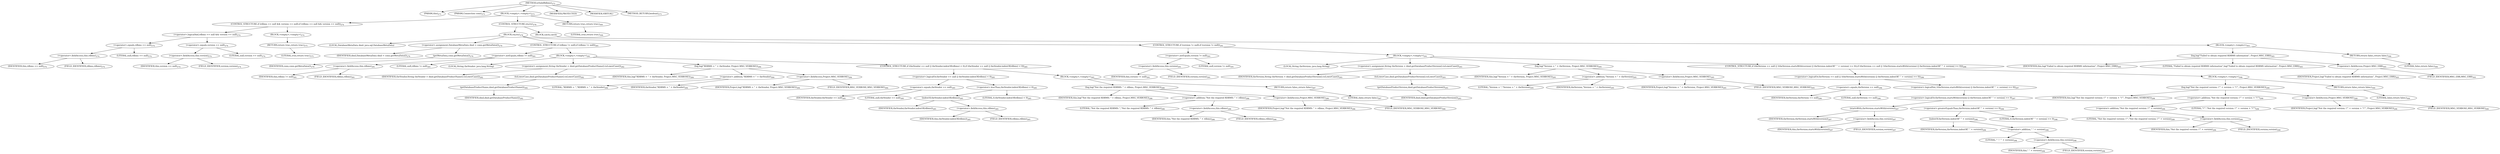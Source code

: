 digraph "isValidRdbms" {  
"221" [label = <(METHOD,isValidRdbms)<SUB>273</SUB>> ]
"27" [label = <(PARAM,this)<SUB>273</SUB>> ]
"222" [label = <(PARAM,Connection conn)<SUB>273</SUB>> ]
"223" [label = <(BLOCK,&lt;empty&gt;,&lt;empty&gt;)<SUB>273</SUB>> ]
"224" [label = <(CONTROL_STRUCTURE,if (rdbms == null &amp;&amp; version == null),if (rdbms == null &amp;&amp; version == null))<SUB>274</SUB>> ]
"225" [label = <(&lt;operator&gt;.logicalAnd,rdbms == null &amp;&amp; version == null)<SUB>274</SUB>> ]
"226" [label = <(&lt;operator&gt;.equals,rdbms == null)<SUB>274</SUB>> ]
"227" [label = <(&lt;operator&gt;.fieldAccess,this.rdbms)<SUB>274</SUB>> ]
"228" [label = <(IDENTIFIER,this,rdbms == null)<SUB>274</SUB>> ]
"229" [label = <(FIELD_IDENTIFIER,rdbms,rdbms)<SUB>274</SUB>> ]
"230" [label = <(LITERAL,null,rdbms == null)<SUB>274</SUB>> ]
"231" [label = <(&lt;operator&gt;.equals,version == null)<SUB>274</SUB>> ]
"232" [label = <(&lt;operator&gt;.fieldAccess,this.version)<SUB>274</SUB>> ]
"233" [label = <(IDENTIFIER,this,version == null)<SUB>274</SUB>> ]
"234" [label = <(FIELD_IDENTIFIER,version,version)<SUB>274</SUB>> ]
"235" [label = <(LITERAL,null,version == null)<SUB>274</SUB>> ]
"236" [label = <(BLOCK,&lt;empty&gt;,&lt;empty&gt;)<SUB>274</SUB>> ]
"237" [label = <(RETURN,return true;,return true;)<SUB>275</SUB>> ]
"238" [label = <(LITERAL,true,return true;)<SUB>275</SUB>> ]
"239" [label = <(CONTROL_STRUCTURE,try,try)<SUB>278</SUB>> ]
"240" [label = <(BLOCK,try,try)<SUB>278</SUB>> ]
"241" [label = <(LOCAL,DatabaseMetaData dmd: java.sql.DatabaseMetaData)> ]
"242" [label = <(&lt;operator&gt;.assignment,DatabaseMetaData dmd = conn.getMetaData())<SUB>279</SUB>> ]
"243" [label = <(IDENTIFIER,dmd,DatabaseMetaData dmd = conn.getMetaData())<SUB>279</SUB>> ]
"244" [label = <(getMetaData,conn.getMetaData())<SUB>279</SUB>> ]
"245" [label = <(IDENTIFIER,conn,conn.getMetaData())<SUB>279</SUB>> ]
"246" [label = <(CONTROL_STRUCTURE,if (rdbms != null),if (rdbms != null))<SUB>281</SUB>> ]
"247" [label = <(&lt;operator&gt;.notEquals,rdbms != null)<SUB>281</SUB>> ]
"248" [label = <(&lt;operator&gt;.fieldAccess,this.rdbms)<SUB>281</SUB>> ]
"249" [label = <(IDENTIFIER,this,rdbms != null)<SUB>281</SUB>> ]
"250" [label = <(FIELD_IDENTIFIER,rdbms,rdbms)<SUB>281</SUB>> ]
"251" [label = <(LITERAL,null,rdbms != null)<SUB>281</SUB>> ]
"252" [label = <(BLOCK,&lt;empty&gt;,&lt;empty&gt;)<SUB>281</SUB>> ]
"253" [label = <(LOCAL,String theVendor: java.lang.String)> ]
"254" [label = <(&lt;operator&gt;.assignment,String theVendor = dmd.getDatabaseProductName().toLowerCase())<SUB>282</SUB>> ]
"255" [label = <(IDENTIFIER,theVendor,String theVendor = dmd.getDatabaseProductName().toLowerCase())<SUB>282</SUB>> ]
"256" [label = <(toLowerCase,dmd.getDatabaseProductName().toLowerCase())<SUB>282</SUB>> ]
"257" [label = <(getDatabaseProductName,dmd.getDatabaseProductName())<SUB>282</SUB>> ]
"258" [label = <(IDENTIFIER,dmd,dmd.getDatabaseProductName())<SUB>282</SUB>> ]
"259" [label = <(log,log(&quot;RDBMS = &quot; + theVendor, Project.MSG_VERBOSE))<SUB>284</SUB>> ]
"26" [label = <(IDENTIFIER,this,log(&quot;RDBMS = &quot; + theVendor, Project.MSG_VERBOSE))<SUB>284</SUB>> ]
"260" [label = <(&lt;operator&gt;.addition,&quot;RDBMS = &quot; + theVendor)<SUB>284</SUB>> ]
"261" [label = <(LITERAL,&quot;RDBMS = &quot;,&quot;RDBMS = &quot; + theVendor)<SUB>284</SUB>> ]
"262" [label = <(IDENTIFIER,theVendor,&quot;RDBMS = &quot; + theVendor)<SUB>284</SUB>> ]
"263" [label = <(&lt;operator&gt;.fieldAccess,Project.MSG_VERBOSE)<SUB>284</SUB>> ]
"264" [label = <(IDENTIFIER,Project,log(&quot;RDBMS = &quot; + theVendor, Project.MSG_VERBOSE))<SUB>284</SUB>> ]
"265" [label = <(FIELD_IDENTIFIER,MSG_VERBOSE,MSG_VERBOSE)<SUB>284</SUB>> ]
"266" [label = <(CONTROL_STRUCTURE,if (theVendor == null || theVendor.indexOf(rdbms) &lt; 0),if (theVendor == null || theVendor.indexOf(rdbms) &lt; 0))<SUB>285</SUB>> ]
"267" [label = <(&lt;operator&gt;.logicalOr,theVendor == null || theVendor.indexOf(rdbms) &lt; 0)<SUB>285</SUB>> ]
"268" [label = <(&lt;operator&gt;.equals,theVendor == null)<SUB>285</SUB>> ]
"269" [label = <(IDENTIFIER,theVendor,theVendor == null)<SUB>285</SUB>> ]
"270" [label = <(LITERAL,null,theVendor == null)<SUB>285</SUB>> ]
"271" [label = <(&lt;operator&gt;.lessThan,theVendor.indexOf(rdbms) &lt; 0)<SUB>285</SUB>> ]
"272" [label = <(indexOf,theVendor.indexOf(rdbms))<SUB>285</SUB>> ]
"273" [label = <(IDENTIFIER,theVendor,theVendor.indexOf(rdbms))<SUB>285</SUB>> ]
"274" [label = <(&lt;operator&gt;.fieldAccess,this.rdbms)<SUB>285</SUB>> ]
"275" [label = <(IDENTIFIER,this,theVendor.indexOf(rdbms))<SUB>285</SUB>> ]
"276" [label = <(FIELD_IDENTIFIER,rdbms,rdbms)<SUB>285</SUB>> ]
"277" [label = <(LITERAL,0,theVendor.indexOf(rdbms) &lt; 0)<SUB>285</SUB>> ]
"278" [label = <(BLOCK,&lt;empty&gt;,&lt;empty&gt;)<SUB>285</SUB>> ]
"279" [label = <(log,log(&quot;Not the required RDBMS: &quot; + rdbms, Project.MSG_VERBOSE))<SUB>286</SUB>> ]
"28" [label = <(IDENTIFIER,this,log(&quot;Not the required RDBMS: &quot; + rdbms, Project.MSG_VERBOSE))<SUB>286</SUB>> ]
"280" [label = <(&lt;operator&gt;.addition,&quot;Not the required RDBMS: &quot; + rdbms)<SUB>286</SUB>> ]
"281" [label = <(LITERAL,&quot;Not the required RDBMS: &quot;,&quot;Not the required RDBMS: &quot; + rdbms)<SUB>286</SUB>> ]
"282" [label = <(&lt;operator&gt;.fieldAccess,this.rdbms)<SUB>286</SUB>> ]
"283" [label = <(IDENTIFIER,this,&quot;Not the required RDBMS: &quot; + rdbms)<SUB>286</SUB>> ]
"284" [label = <(FIELD_IDENTIFIER,rdbms,rdbms)<SUB>286</SUB>> ]
"285" [label = <(&lt;operator&gt;.fieldAccess,Project.MSG_VERBOSE)<SUB>286</SUB>> ]
"286" [label = <(IDENTIFIER,Project,log(&quot;Not the required RDBMS: &quot; + rdbms, Project.MSG_VERBOSE))<SUB>286</SUB>> ]
"287" [label = <(FIELD_IDENTIFIER,MSG_VERBOSE,MSG_VERBOSE)<SUB>286</SUB>> ]
"288" [label = <(RETURN,return false;,return false;)<SUB>287</SUB>> ]
"289" [label = <(LITERAL,false,return false;)<SUB>287</SUB>> ]
"290" [label = <(CONTROL_STRUCTURE,if (version != null),if (version != null))<SUB>291</SUB>> ]
"291" [label = <(&lt;operator&gt;.notEquals,version != null)<SUB>291</SUB>> ]
"292" [label = <(&lt;operator&gt;.fieldAccess,this.version)<SUB>291</SUB>> ]
"293" [label = <(IDENTIFIER,this,version != null)<SUB>291</SUB>> ]
"294" [label = <(FIELD_IDENTIFIER,version,version)<SUB>291</SUB>> ]
"295" [label = <(LITERAL,null,version != null)<SUB>291</SUB>> ]
"296" [label = <(BLOCK,&lt;empty&gt;,&lt;empty&gt;)<SUB>291</SUB>> ]
"297" [label = <(LOCAL,String theVersion: java.lang.String)> ]
"298" [label = <(&lt;operator&gt;.assignment,String theVersion = dmd.getDatabaseProductVersion().toLowerCase())<SUB>293</SUB>> ]
"299" [label = <(IDENTIFIER,theVersion,String theVersion = dmd.getDatabaseProductVersion().toLowerCase())<SUB>293</SUB>> ]
"300" [label = <(toLowerCase,dmd.getDatabaseProductVersion().toLowerCase())<SUB>293</SUB>> ]
"301" [label = <(getDatabaseProductVersion,dmd.getDatabaseProductVersion())<SUB>293</SUB>> ]
"302" [label = <(IDENTIFIER,dmd,dmd.getDatabaseProductVersion())<SUB>293</SUB>> ]
"303" [label = <(log,log(&quot;Version = &quot; + theVersion, Project.MSG_VERBOSE))<SUB>295</SUB>> ]
"29" [label = <(IDENTIFIER,this,log(&quot;Version = &quot; + theVersion, Project.MSG_VERBOSE))<SUB>295</SUB>> ]
"304" [label = <(&lt;operator&gt;.addition,&quot;Version = &quot; + theVersion)<SUB>295</SUB>> ]
"305" [label = <(LITERAL,&quot;Version = &quot;,&quot;Version = &quot; + theVersion)<SUB>295</SUB>> ]
"306" [label = <(IDENTIFIER,theVersion,&quot;Version = &quot; + theVersion)<SUB>295</SUB>> ]
"307" [label = <(&lt;operator&gt;.fieldAccess,Project.MSG_VERBOSE)<SUB>295</SUB>> ]
"308" [label = <(IDENTIFIER,Project,log(&quot;Version = &quot; + theVersion, Project.MSG_VERBOSE))<SUB>295</SUB>> ]
"309" [label = <(FIELD_IDENTIFIER,MSG_VERBOSE,MSG_VERBOSE)<SUB>295</SUB>> ]
"310" [label = <(CONTROL_STRUCTURE,if (theVersion == null || !(theVersion.startsWith(version) || theVersion.indexOf(&quot; &quot; + version) &gt;= 0)),if (theVersion == null || !(theVersion.startsWith(version) || theVersion.indexOf(&quot; &quot; + version) &gt;= 0)))<SUB>296</SUB>> ]
"311" [label = <(&lt;operator&gt;.logicalOr,theVersion == null || !(theVersion.startsWith(version) || theVersion.indexOf(&quot; &quot; + version) &gt;= 0))<SUB>296</SUB>> ]
"312" [label = <(&lt;operator&gt;.equals,theVersion == null)<SUB>296</SUB>> ]
"313" [label = <(IDENTIFIER,theVersion,theVersion == null)<SUB>296</SUB>> ]
"314" [label = <(LITERAL,null,theVersion == null)<SUB>296</SUB>> ]
"315" [label = <(&lt;operator&gt;.logicalNot,!(theVersion.startsWith(version) || theVersion.indexOf(&quot; &quot; + version) &gt;= 0))<SUB>297</SUB>> ]
"316" [label = <(&lt;operator&gt;.logicalOr,theVersion.startsWith(version) || theVersion.indexOf(&quot; &quot; + version) &gt;= 0)<SUB>297</SUB>> ]
"317" [label = <(startsWith,theVersion.startsWith(version))<SUB>297</SUB>> ]
"318" [label = <(IDENTIFIER,theVersion,theVersion.startsWith(version))<SUB>297</SUB>> ]
"319" [label = <(&lt;operator&gt;.fieldAccess,this.version)<SUB>297</SUB>> ]
"320" [label = <(IDENTIFIER,this,theVersion.startsWith(version))<SUB>297</SUB>> ]
"321" [label = <(FIELD_IDENTIFIER,version,version)<SUB>297</SUB>> ]
"322" [label = <(&lt;operator&gt;.greaterEqualsThan,theVersion.indexOf(&quot; &quot; + version) &gt;= 0)<SUB>298</SUB>> ]
"323" [label = <(indexOf,theVersion.indexOf(&quot; &quot; + version))<SUB>298</SUB>> ]
"324" [label = <(IDENTIFIER,theVersion,theVersion.indexOf(&quot; &quot; + version))<SUB>298</SUB>> ]
"325" [label = <(&lt;operator&gt;.addition,&quot; &quot; + version)<SUB>298</SUB>> ]
"326" [label = <(LITERAL,&quot; &quot;,&quot; &quot; + version)<SUB>298</SUB>> ]
"327" [label = <(&lt;operator&gt;.fieldAccess,this.version)<SUB>298</SUB>> ]
"328" [label = <(IDENTIFIER,this,&quot; &quot; + version)<SUB>298</SUB>> ]
"329" [label = <(FIELD_IDENTIFIER,version,version)<SUB>298</SUB>> ]
"330" [label = <(LITERAL,0,theVersion.indexOf(&quot; &quot; + version) &gt;= 0)<SUB>298</SUB>> ]
"331" [label = <(BLOCK,&lt;empty&gt;,&lt;empty&gt;)<SUB>298</SUB>> ]
"332" [label = <(log,log(&quot;Not the required version: \&quot;&quot; + version + &quot;\&quot;&quot;, Project.MSG_VERBOSE))<SUB>299</SUB>> ]
"30" [label = <(IDENTIFIER,this,log(&quot;Not the required version: \&quot;&quot; + version + &quot;\&quot;&quot;, Project.MSG_VERBOSE))<SUB>299</SUB>> ]
"333" [label = <(&lt;operator&gt;.addition,&quot;Not the required version: \&quot;&quot; + version + &quot;\&quot;&quot;)<SUB>299</SUB>> ]
"334" [label = <(&lt;operator&gt;.addition,&quot;Not the required version: \&quot;&quot; + version)<SUB>299</SUB>> ]
"335" [label = <(LITERAL,&quot;Not the required version: \&quot;&quot;,&quot;Not the required version: \&quot;&quot; + version)<SUB>299</SUB>> ]
"336" [label = <(&lt;operator&gt;.fieldAccess,this.version)<SUB>299</SUB>> ]
"337" [label = <(IDENTIFIER,this,&quot;Not the required version: \&quot;&quot; + version)<SUB>299</SUB>> ]
"338" [label = <(FIELD_IDENTIFIER,version,version)<SUB>299</SUB>> ]
"339" [label = <(LITERAL,&quot;\&quot;&quot;,&quot;Not the required version: \&quot;&quot; + version + &quot;\&quot;&quot;)<SUB>299</SUB>> ]
"340" [label = <(&lt;operator&gt;.fieldAccess,Project.MSG_VERBOSE)<SUB>299</SUB>> ]
"341" [label = <(IDENTIFIER,Project,log(&quot;Not the required version: \&quot;&quot; + version + &quot;\&quot;&quot;, Project.MSG_VERBOSE))<SUB>299</SUB>> ]
"342" [label = <(FIELD_IDENTIFIER,MSG_VERBOSE,MSG_VERBOSE)<SUB>299</SUB>> ]
"343" [label = <(RETURN,return false;,return false;)<SUB>300</SUB>> ]
"344" [label = <(LITERAL,false,return false;)<SUB>300</SUB>> ]
"345" [label = <(BLOCK,catch,catch)> ]
"346" [label = <(BLOCK,&lt;empty&gt;,&lt;empty&gt;)<SUB>303</SUB>> ]
"347" [label = <(log,log(&quot;Failed to obtain required RDBMS information&quot;, Project.MSG_ERR))<SUB>305</SUB>> ]
"31" [label = <(IDENTIFIER,this,log(&quot;Failed to obtain required RDBMS information&quot;, Project.MSG_ERR))<SUB>305</SUB>> ]
"348" [label = <(LITERAL,&quot;Failed to obtain required RDBMS information&quot;,log(&quot;Failed to obtain required RDBMS information&quot;, Project.MSG_ERR))<SUB>305</SUB>> ]
"349" [label = <(&lt;operator&gt;.fieldAccess,Project.MSG_ERR)<SUB>305</SUB>> ]
"350" [label = <(IDENTIFIER,Project,log(&quot;Failed to obtain required RDBMS information&quot;, Project.MSG_ERR))<SUB>305</SUB>> ]
"351" [label = <(FIELD_IDENTIFIER,MSG_ERR,MSG_ERR)<SUB>305</SUB>> ]
"352" [label = <(RETURN,return false;,return false;)<SUB>306</SUB>> ]
"353" [label = <(LITERAL,false,return false;)<SUB>306</SUB>> ]
"354" [label = <(RETURN,return true;,return true;)<SUB>309</SUB>> ]
"355" [label = <(LITERAL,true,return true;)<SUB>309</SUB>> ]
"356" [label = <(MODIFIER,PROTECTED)> ]
"357" [label = <(MODIFIER,VIRTUAL)> ]
"358" [label = <(METHOD_RETURN,boolean)<SUB>273</SUB>> ]
  "221" -> "27" 
  "221" -> "222" 
  "221" -> "223" 
  "221" -> "356" 
  "221" -> "357" 
  "221" -> "358" 
  "223" -> "224" 
  "223" -> "239" 
  "223" -> "354" 
  "224" -> "225" 
  "224" -> "236" 
  "225" -> "226" 
  "225" -> "231" 
  "226" -> "227" 
  "226" -> "230" 
  "227" -> "228" 
  "227" -> "229" 
  "231" -> "232" 
  "231" -> "235" 
  "232" -> "233" 
  "232" -> "234" 
  "236" -> "237" 
  "237" -> "238" 
  "239" -> "240" 
  "239" -> "345" 
  "240" -> "241" 
  "240" -> "242" 
  "240" -> "246" 
  "240" -> "290" 
  "242" -> "243" 
  "242" -> "244" 
  "244" -> "245" 
  "246" -> "247" 
  "246" -> "252" 
  "247" -> "248" 
  "247" -> "251" 
  "248" -> "249" 
  "248" -> "250" 
  "252" -> "253" 
  "252" -> "254" 
  "252" -> "259" 
  "252" -> "266" 
  "254" -> "255" 
  "254" -> "256" 
  "256" -> "257" 
  "257" -> "258" 
  "259" -> "26" 
  "259" -> "260" 
  "259" -> "263" 
  "260" -> "261" 
  "260" -> "262" 
  "263" -> "264" 
  "263" -> "265" 
  "266" -> "267" 
  "266" -> "278" 
  "267" -> "268" 
  "267" -> "271" 
  "268" -> "269" 
  "268" -> "270" 
  "271" -> "272" 
  "271" -> "277" 
  "272" -> "273" 
  "272" -> "274" 
  "274" -> "275" 
  "274" -> "276" 
  "278" -> "279" 
  "278" -> "288" 
  "279" -> "28" 
  "279" -> "280" 
  "279" -> "285" 
  "280" -> "281" 
  "280" -> "282" 
  "282" -> "283" 
  "282" -> "284" 
  "285" -> "286" 
  "285" -> "287" 
  "288" -> "289" 
  "290" -> "291" 
  "290" -> "296" 
  "291" -> "292" 
  "291" -> "295" 
  "292" -> "293" 
  "292" -> "294" 
  "296" -> "297" 
  "296" -> "298" 
  "296" -> "303" 
  "296" -> "310" 
  "298" -> "299" 
  "298" -> "300" 
  "300" -> "301" 
  "301" -> "302" 
  "303" -> "29" 
  "303" -> "304" 
  "303" -> "307" 
  "304" -> "305" 
  "304" -> "306" 
  "307" -> "308" 
  "307" -> "309" 
  "310" -> "311" 
  "310" -> "331" 
  "311" -> "312" 
  "311" -> "315" 
  "312" -> "313" 
  "312" -> "314" 
  "315" -> "316" 
  "316" -> "317" 
  "316" -> "322" 
  "317" -> "318" 
  "317" -> "319" 
  "319" -> "320" 
  "319" -> "321" 
  "322" -> "323" 
  "322" -> "330" 
  "323" -> "324" 
  "323" -> "325" 
  "325" -> "326" 
  "325" -> "327" 
  "327" -> "328" 
  "327" -> "329" 
  "331" -> "332" 
  "331" -> "343" 
  "332" -> "30" 
  "332" -> "333" 
  "332" -> "340" 
  "333" -> "334" 
  "333" -> "339" 
  "334" -> "335" 
  "334" -> "336" 
  "336" -> "337" 
  "336" -> "338" 
  "340" -> "341" 
  "340" -> "342" 
  "343" -> "344" 
  "345" -> "346" 
  "346" -> "347" 
  "346" -> "352" 
  "347" -> "31" 
  "347" -> "348" 
  "347" -> "349" 
  "349" -> "350" 
  "349" -> "351" 
  "352" -> "353" 
  "354" -> "355" 
}
